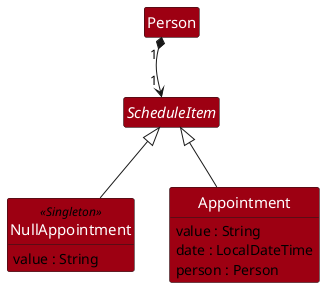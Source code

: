 @startuml
hide empty methods
hide empty attributes
hide circle
skinparam class {
  BackgroundColor #9D0012
  FontColor #FFFFFF
      FontSize 15
}

abstract class ScheduleItem {}
class Appointment {
    value : String
    date : LocalDateTime
    person : Person
}

class NullAppointment <<Singleton>> {
    value : String
}
class Person {}

Appointment -up-|> ScheduleItem
NullAppointment -up-|> ScheduleItem

Person "1" *-down-> "1" ScheduleItem
Person -[hidden]down-> NullAppointment
Person -[hidden]down-> ScheduleItem
Appointment -[hidden]left-> NullAppointment

@enduml
